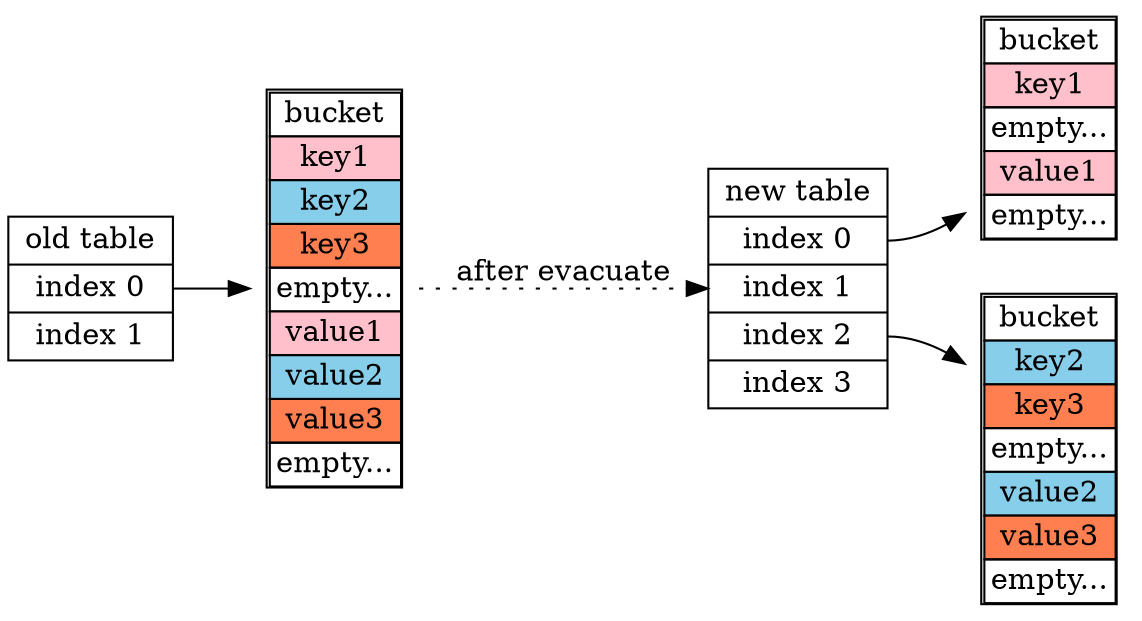 digraph t {
	rankdir = LR;

	node [shape = "record"];
	oldt [label = "old table | <b0>index 0 | <b1>index 1"];
	newt [label = "new table | <b0>index 0 | <b1>index 1 | <b2>index 2 | <b3>index 3"];

	node [shape = "plaintext"];
	oldb [label = <<table cellspacing="0">
	<tr>
	<td>bucket</td>
	</tr>
	<tr>
	<td bgcolor="pink">key1</td>
	</tr>
	<tr>
	<td bgcolor="skyblue">key2</td>
	</tr>
	<tr>
	<td bgcolor="coral">key3</td>
	</tr>
	<tr>
	<td>empty...</td>
	</tr>
	<tr>
	<td bgcolor="pink">value1</td>
	</tr>
	<tr>
	<td bgcolor="skyblue">value2</td>
	</tr>
	<tr>
	<td bgcolor="coral">value3</td>
	</tr>
	<tr>
	<td>empty...</td>
	</tr>
	</table>>];

	newb1 [label = <<table cellspacing="0">
	<tr>
	<td>bucket</td>
	</tr>
	<tr>
	<td bgcolor="pink">key1</td>
	</tr>
	<tr>
	<td>empty...</td>
	</tr>
	<tr>
	<td bgcolor="pink">value1</td>
	</tr>
	<tr>
	<td>empty...</td>
	</tr>
	</table>>];

	newb2 [label = <<table cellspacing="0">
	<tr>
	<td>bucket</td>
	</tr>
	<tr>
	<td bgcolor="skyblue">key2</td>
	</tr>
	<tr>
	<td bgcolor="coral">key3</td>
	</tr>
	<tr>
	<td>empty...</td>
	</tr>
	<tr>
	<td bgcolor="skyblue">value2</td>
	</tr>
	<tr>
	<td bgcolor="coral">value3</td>
	</tr>
	<tr>
	<td>empty...</td>
	</tr>
	</table>>];

	oldt:b0 -> oldb;
	newt:b0 -> newb1;
	newt:b2 -> newb2;
	oldb -> newt [style = "dotted", label = "after evacuate"];
}
